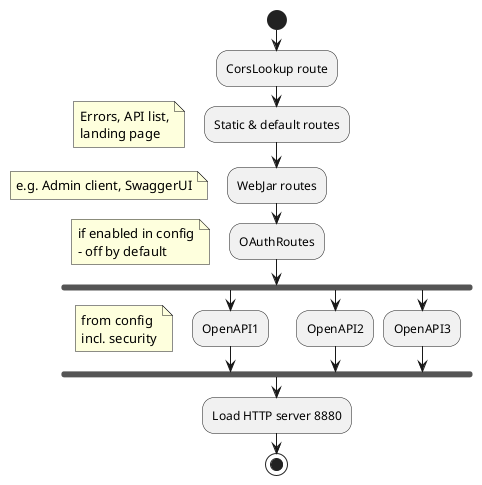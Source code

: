 @startuml HttpLaunchFlow
start
:CorsLookup route;
:Static & default routes;
floating note: Errors, API list,\nlanding page
:WebJar routes;
floating note: e.g. Admin client, SwaggerUI
:OAuthRoutes;
floating note: if enabled in config\n- off by default
fork
:OpenAPI1;
floating note: from config\nincl. security
fork again
:OpenAPI2;
fork again
:OpenAPI3;
endfork
:Load HTTP server 8880;
stop
@enduml